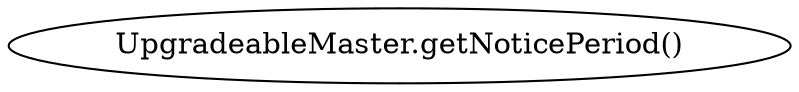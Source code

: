 digraph "" {
	graph [bb="0,0,317.54,36"];
	node [label="\N"];
	"UpgradeableMaster.getNoticePeriod()"	 [height=0.5,
		pos="158.77,18",
		width=4.4103];
}
digraph "" {
	graph [bb="0,0,317.54,36"];
	node [label="\N"];
	"UpgradeableMaster.getNoticePeriod()"	 [height=0.5,
		pos="158.77,18",
		width=4.4103];
}
digraph "" {
	graph [bb="0,0,317.54,36"];
	node [label="\N"];
	"UpgradeableMaster.getNoticePeriod()"	 [height=0.5,
		pos="158.77,18",
		width=4.4103];
}
